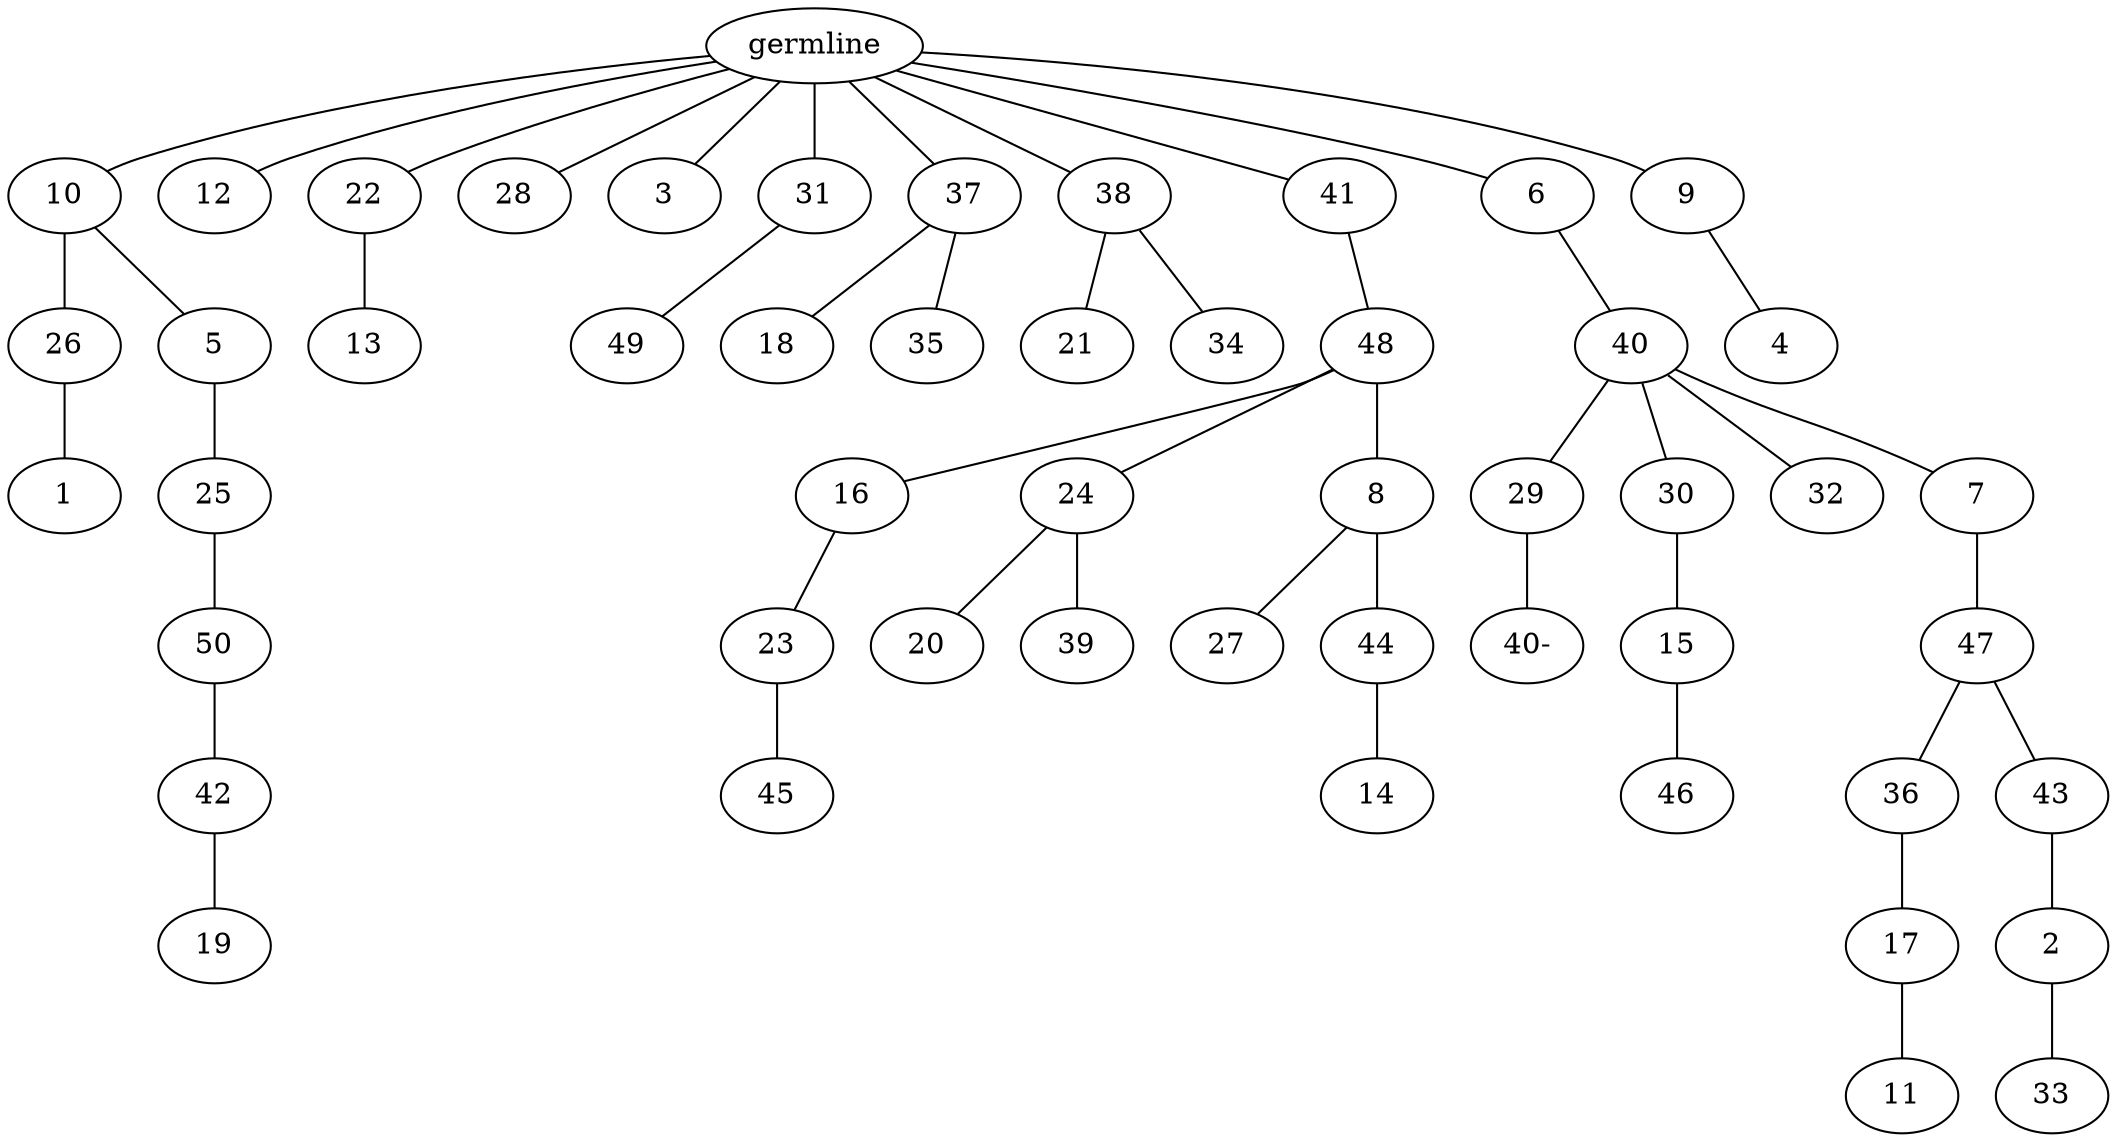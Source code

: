 graph tree {
    "140093419739072" [label="germline"];
    "140093420354624" [label="10"];
    "140093420336608" [label="26"];
    "140093420338192" [label="1"];
    "140093420338336" [label="5"];
    "140093420335696" [label="25"];
    "140093420326096" [label="50"];
    "140093420325904" [label="42"];
    "140093420323840" [label="19"];
    "140093420354048" [label="12"];
    "140093420352752" [label="22"];
    "140093420337136" [label="13"];
    "140093420352224" [label="28"];
    "140093420337088" [label="3"];
    "140093420338528" [label="31"];
    "140093420326864" [label="49"];
    "140093420335312" [label="37"];
    "140093420322976" [label="18"];
    "140093420326240" [label="35"];
    "140093420324176" [label="38"];
    "140093420321568" [label="21"];
    "140093420319600" [label="34"];
    "140093420324944" [label="41"];
    "140093420320848" [label="48"];
    "140093420321472" [label="16"];
    "140093420320224" [label="23"];
    "140093420322144" [label="45"];
    "140093420320320" [label="24"];
    "140093420320416" [label="20"];
    "140093420322720" [label="39"];
    "140093420321040" [label="8"];
    "140093420317520" [label="27"];
    "140093420316800" [label="44"];
    "140093420318480" [label="14"];
    "140093420323024" [label="6"];
    "140093420322528" [label="40"];
    "140093420320560" [label="29"];
    "140093419972112" [label="40-"];
    "140093420315072" [label="30"];
    "140093420317088" [label="15"];
    "140093420316176" [label="46"];
    "140093420316224" [label="32"];
    "140093420318000" [label="7"];
    "140093420318528" [label="47"];
    "140093420304320" [label="36"];
    "140093420306384" [label="17"];
    "140093420304752" [label="11"];
    "140093420304512" [label="43"];
    "140093420306096" [label="2"];
    "140093420007920" [label="33"];
    "140093420323792" [label="9"];
    "140093420319888" [label="4"];
    "140093419739072" -- "140093420354624";
    "140093419739072" -- "140093420354048";
    "140093419739072" -- "140093420352752";
    "140093419739072" -- "140093420352224";
    "140093419739072" -- "140093420337088";
    "140093419739072" -- "140093420338528";
    "140093419739072" -- "140093420335312";
    "140093419739072" -- "140093420324176";
    "140093419739072" -- "140093420324944";
    "140093419739072" -- "140093420323024";
    "140093419739072" -- "140093420323792";
    "140093420354624" -- "140093420336608";
    "140093420354624" -- "140093420338336";
    "140093420336608" -- "140093420338192";
    "140093420338336" -- "140093420335696";
    "140093420335696" -- "140093420326096";
    "140093420326096" -- "140093420325904";
    "140093420325904" -- "140093420323840";
    "140093420352752" -- "140093420337136";
    "140093420338528" -- "140093420326864";
    "140093420335312" -- "140093420322976";
    "140093420335312" -- "140093420326240";
    "140093420324176" -- "140093420321568";
    "140093420324176" -- "140093420319600";
    "140093420324944" -- "140093420320848";
    "140093420320848" -- "140093420321472";
    "140093420320848" -- "140093420320320";
    "140093420320848" -- "140093420321040";
    "140093420321472" -- "140093420320224";
    "140093420320224" -- "140093420322144";
    "140093420320320" -- "140093420320416";
    "140093420320320" -- "140093420322720";
    "140093420321040" -- "140093420317520";
    "140093420321040" -- "140093420316800";
    "140093420316800" -- "140093420318480";
    "140093420323024" -- "140093420322528";
    "140093420322528" -- "140093420320560";
    "140093420322528" -- "140093420315072";
    "140093420322528" -- "140093420316224";
    "140093420322528" -- "140093420318000";
    "140093420320560" -- "140093419972112";
    "140093420315072" -- "140093420317088";
    "140093420317088" -- "140093420316176";
    "140093420318000" -- "140093420318528";
    "140093420318528" -- "140093420304320";
    "140093420318528" -- "140093420304512";
    "140093420304320" -- "140093420306384";
    "140093420306384" -- "140093420304752";
    "140093420304512" -- "140093420306096";
    "140093420306096" -- "140093420007920";
    "140093420323792" -- "140093420319888";
}
